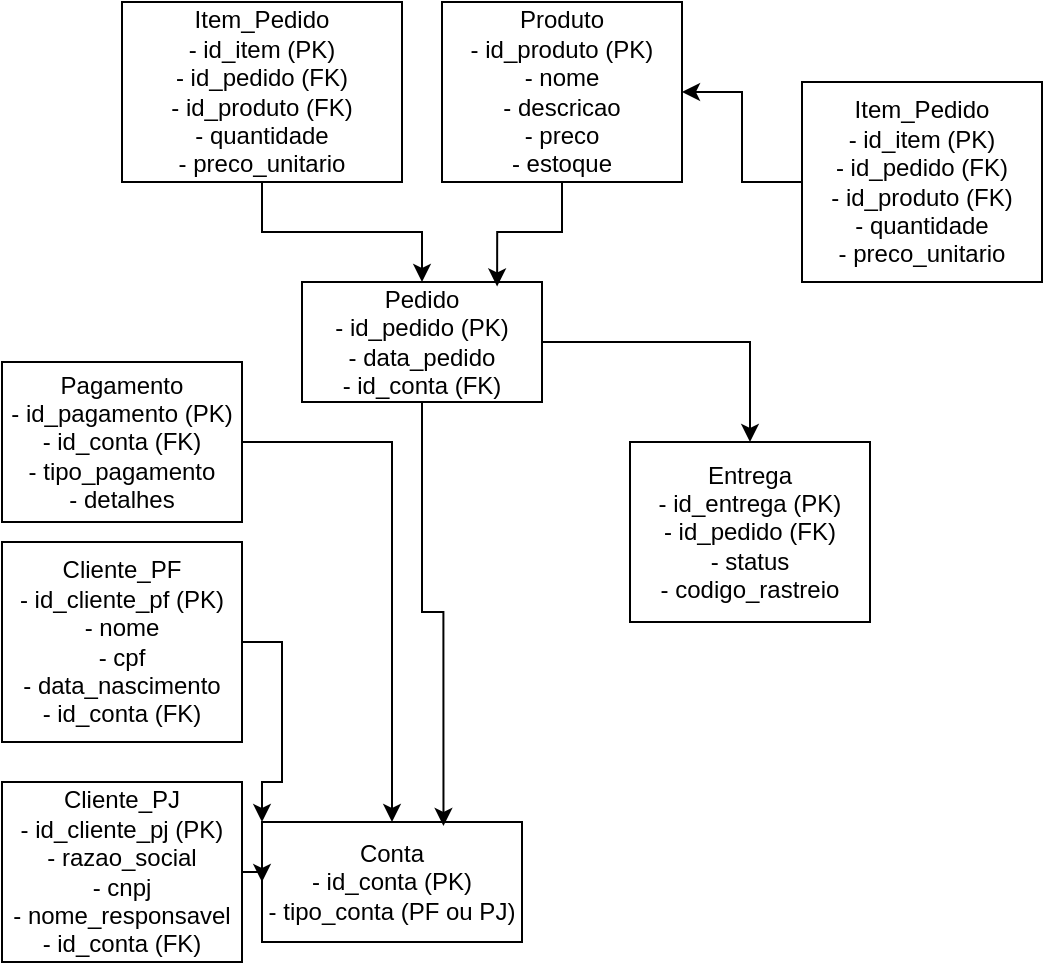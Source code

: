 <mxfile version="28.2.7">
  <diagram name="Página-1" id="E2x9n1M8fS_V6rEHYZNq">
    <mxGraphModel dx="1034" dy="570" grid="1" gridSize="10" guides="1" tooltips="1" connect="1" arrows="1" fold="1" page="1" pageScale="1" pageWidth="827" pageHeight="1169" math="0" shadow="0">
      <root>
        <mxCell id="0" />
        <mxCell id="1" parent="0" />
        <mxCell id="CzaWBoUBMRTZVnOwOU08-2" value="&lt;div&gt;Conta&lt;/div&gt;&lt;div&gt;- id_conta (PK)&lt;/div&gt;&lt;div&gt;- tipo_conta (PF ou PJ)&lt;/div&gt;" style="rounded=0;whiteSpace=wrap;html=1;" vertex="1" parent="1">
          <mxGeometry x="170" y="420" width="130" height="60" as="geometry" />
        </mxCell>
        <mxCell id="CzaWBoUBMRTZVnOwOU08-3" value="Produto&#xa;- id_produto (PK)&#xa;- nome&#xa;- descricao&#xa;- preco&#xa;- estoque" style="rounded=0;whiteSpace=wrap;html=1;" vertex="1" parent="1">
          <mxGeometry x="260" y="10" width="120" height="90" as="geometry" />
        </mxCell>
        <mxCell id="CzaWBoUBMRTZVnOwOU08-16" style="edgeStyle=orthogonalEdgeStyle;rounded=0;orthogonalLoop=1;jettySize=auto;html=1;entryX=0;entryY=0;entryDx=0;entryDy=0;" edge="1" parent="1" source="CzaWBoUBMRTZVnOwOU08-4" target="CzaWBoUBMRTZVnOwOU08-2">
          <mxGeometry relative="1" as="geometry" />
        </mxCell>
        <mxCell id="CzaWBoUBMRTZVnOwOU08-4" value="Cliente_PF&#xa;- id_cliente_pf (PK)&#xa;- nome&#xa;- cpf&#xa;- data_nascimento&#xa;- id_conta (FK)" style="rounded=0;whiteSpace=wrap;html=1;" vertex="1" parent="1">
          <mxGeometry x="40" y="280" width="120" height="100" as="geometry" />
        </mxCell>
        <mxCell id="CzaWBoUBMRTZVnOwOU08-15" style="edgeStyle=orthogonalEdgeStyle;rounded=0;orthogonalLoop=1;jettySize=auto;html=1;exitX=1;exitY=0.5;exitDx=0;exitDy=0;entryX=0;entryY=0.5;entryDx=0;entryDy=0;" edge="1" parent="1" source="CzaWBoUBMRTZVnOwOU08-5" target="CzaWBoUBMRTZVnOwOU08-2">
          <mxGeometry relative="1" as="geometry" />
        </mxCell>
        <mxCell id="CzaWBoUBMRTZVnOwOU08-5" value="Cliente_PJ&#xa;- id_cliente_pj (PK)&#xa;- razao_social&#xa;- cnpj&#xa;- nome_responsavel&#xa;- id_conta (FK)" style="rounded=0;whiteSpace=wrap;html=1;" vertex="1" parent="1">
          <mxGeometry x="40" y="400" width="120" height="90" as="geometry" />
        </mxCell>
        <mxCell id="CzaWBoUBMRTZVnOwOU08-24" style="edgeStyle=orthogonalEdgeStyle;rounded=0;orthogonalLoop=1;jettySize=auto;html=1;" edge="1" parent="1" source="CzaWBoUBMRTZVnOwOU08-6" target="CzaWBoUBMRTZVnOwOU08-10">
          <mxGeometry relative="1" as="geometry" />
        </mxCell>
        <mxCell id="CzaWBoUBMRTZVnOwOU08-6" value="Pedido&#xa;- id_pedido (PK)&#xa;- data_pedido&#xa;- id_conta (FK)" style="rounded=0;whiteSpace=wrap;html=1;" vertex="1" parent="1">
          <mxGeometry x="190" y="150" width="120" height="60" as="geometry" />
        </mxCell>
        <mxCell id="CzaWBoUBMRTZVnOwOU08-20" style="edgeStyle=orthogonalEdgeStyle;rounded=0;orthogonalLoop=1;jettySize=auto;html=1;exitX=0.5;exitY=1;exitDx=0;exitDy=0;entryX=0.5;entryY=0;entryDx=0;entryDy=0;" edge="1" parent="1" source="CzaWBoUBMRTZVnOwOU08-7" target="CzaWBoUBMRTZVnOwOU08-6">
          <mxGeometry relative="1" as="geometry" />
        </mxCell>
        <mxCell id="CzaWBoUBMRTZVnOwOU08-7" value="Item_Pedido&#xa;- id_item (PK)&#xa;- id_pedido (FK)&#xa;- id_produto (FK)&#xa;- quantidade&#xa;- preco_unitario" style="rounded=0;whiteSpace=wrap;html=1;" vertex="1" parent="1">
          <mxGeometry x="100" y="10" width="140" height="90" as="geometry" />
        </mxCell>
        <mxCell id="CzaWBoUBMRTZVnOwOU08-23" style="edgeStyle=orthogonalEdgeStyle;rounded=0;orthogonalLoop=1;jettySize=auto;html=1;" edge="1" parent="1" source="CzaWBoUBMRTZVnOwOU08-8" target="CzaWBoUBMRTZVnOwOU08-3">
          <mxGeometry relative="1" as="geometry" />
        </mxCell>
        <mxCell id="CzaWBoUBMRTZVnOwOU08-8" value="Item_Pedido&#xa;- id_item (PK)&#xa;- id_pedido (FK)&#xa;- id_produto (FK)&#xa;- quantidade&#xa;- preco_unitario" style="rounded=0;whiteSpace=wrap;html=1;" vertex="1" parent="1">
          <mxGeometry x="440" y="50" width="120" height="100" as="geometry" />
        </mxCell>
        <mxCell id="CzaWBoUBMRTZVnOwOU08-17" style="edgeStyle=orthogonalEdgeStyle;rounded=0;orthogonalLoop=1;jettySize=auto;html=1;" edge="1" parent="1" source="CzaWBoUBMRTZVnOwOU08-9" target="CzaWBoUBMRTZVnOwOU08-2">
          <mxGeometry relative="1" as="geometry" />
        </mxCell>
        <mxCell id="CzaWBoUBMRTZVnOwOU08-9" value="Pagamento&#xa;- id_pagamento (PK)&#xa;- id_conta (FK)&#xa;- tipo_pagamento&#xa;- detalhes" style="rounded=0;whiteSpace=wrap;html=1;" vertex="1" parent="1">
          <mxGeometry x="40" y="190" width="120" height="80" as="geometry" />
        </mxCell>
        <mxCell id="CzaWBoUBMRTZVnOwOU08-10" value="Entrega&#xa;- id_entrega (PK)&#xa;- id_pedido (FK)&#xa;- status&#xa;- codigo_rastreio" style="rounded=0;whiteSpace=wrap;html=1;" vertex="1" parent="1">
          <mxGeometry x="354" y="230" width="120" height="90" as="geometry" />
        </mxCell>
        <mxCell id="CzaWBoUBMRTZVnOwOU08-18" style="edgeStyle=orthogonalEdgeStyle;rounded=0;orthogonalLoop=1;jettySize=auto;html=1;exitX=0.5;exitY=1;exitDx=0;exitDy=0;" edge="1" parent="1" source="CzaWBoUBMRTZVnOwOU08-9" target="CzaWBoUBMRTZVnOwOU08-9">
          <mxGeometry relative="1" as="geometry" />
        </mxCell>
        <mxCell id="CzaWBoUBMRTZVnOwOU08-19" style="edgeStyle=orthogonalEdgeStyle;rounded=0;orthogonalLoop=1;jettySize=auto;html=1;entryX=0.698;entryY=0.033;entryDx=0;entryDy=0;entryPerimeter=0;" edge="1" parent="1" source="CzaWBoUBMRTZVnOwOU08-6" target="CzaWBoUBMRTZVnOwOU08-2">
          <mxGeometry relative="1" as="geometry" />
        </mxCell>
        <mxCell id="CzaWBoUBMRTZVnOwOU08-21" style="edgeStyle=orthogonalEdgeStyle;rounded=0;orthogonalLoop=1;jettySize=auto;html=1;entryX=0.813;entryY=0.037;entryDx=0;entryDy=0;entryPerimeter=0;" edge="1" parent="1" source="CzaWBoUBMRTZVnOwOU08-3" target="CzaWBoUBMRTZVnOwOU08-6">
          <mxGeometry relative="1" as="geometry" />
        </mxCell>
      </root>
    </mxGraphModel>
  </diagram>
</mxfile>
